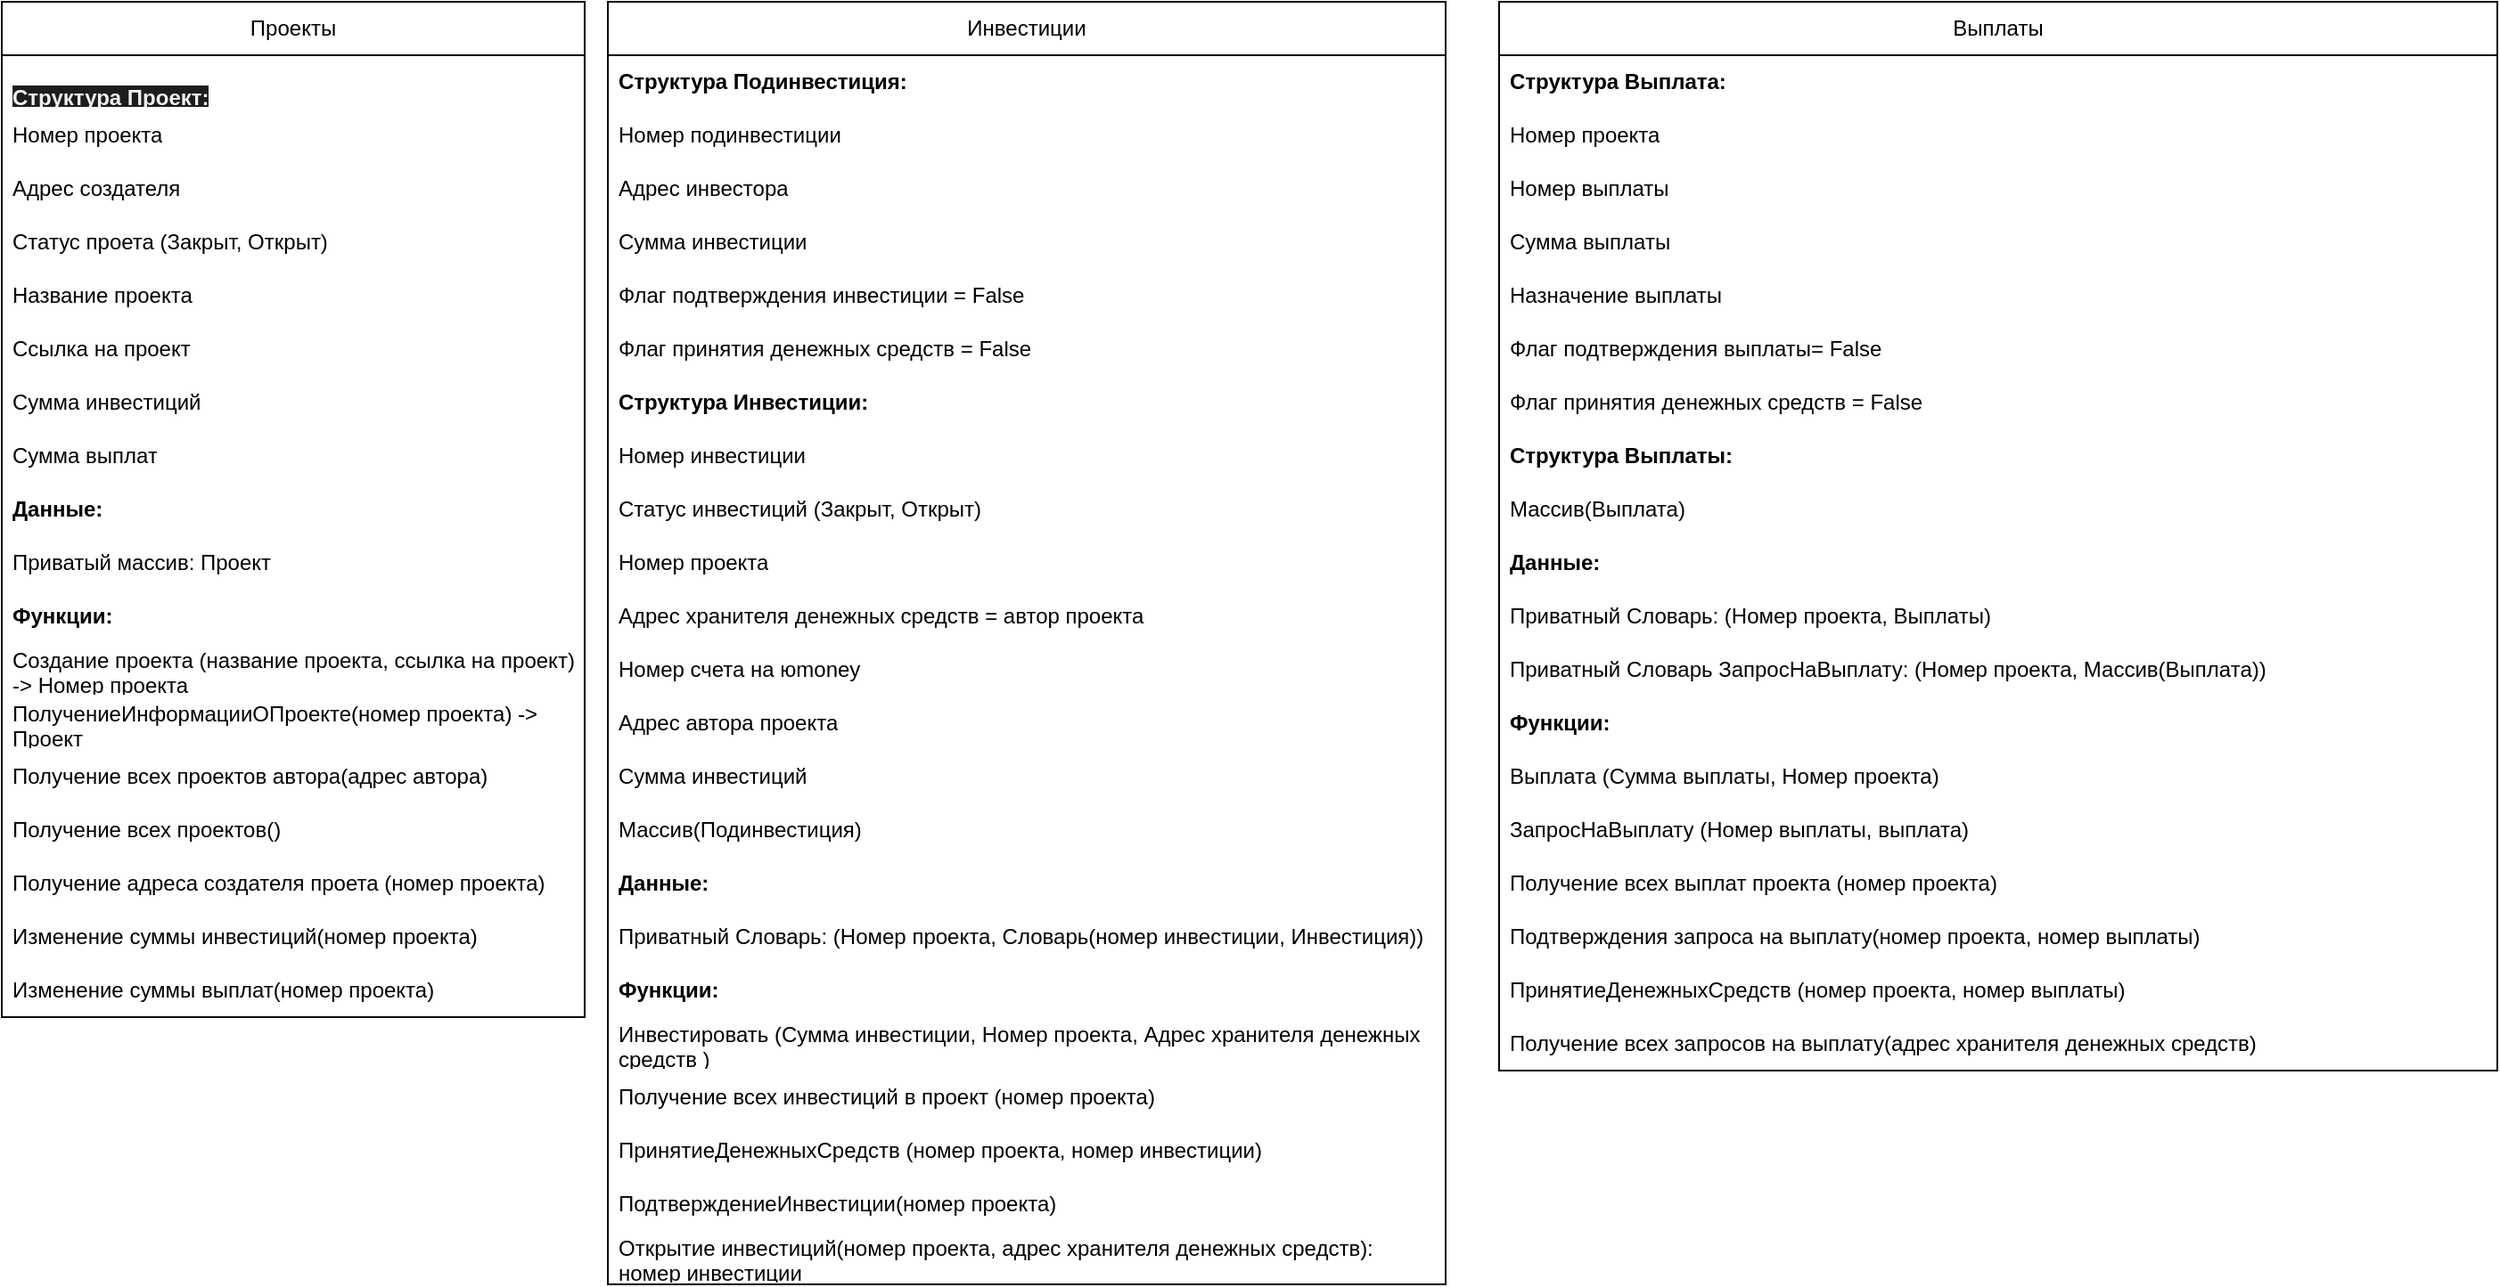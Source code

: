 <mxfile version="23.1.5" type="device">
  <diagram name="Страница — 1" id="wZLS3VO2oLWJ8G-E-Lle">
    <mxGraphModel dx="1434" dy="2005" grid="1" gridSize="10" guides="1" tooltips="1" connect="1" arrows="1" fold="1" page="1" pageScale="1" pageWidth="827" pageHeight="1169" math="0" shadow="0">
      <root>
        <mxCell id="0" />
        <mxCell id="1" parent="0" />
        <mxCell id="Vd3nlWH89oePx9E8mEOI-2" value="Проекты" style="swimlane;fontStyle=0;childLayout=stackLayout;horizontal=1;startSize=30;horizontalStack=0;resizeParent=1;resizeParentMax=0;resizeLast=0;collapsible=1;marginBottom=0;whiteSpace=wrap;html=1;" parent="1" vertex="1">
          <mxGeometry x="60" y="-1090" width="327" height="570" as="geometry" />
        </mxCell>
        <mxCell id="Vd3nlWH89oePx9E8mEOI-29" value="&lt;br&gt;&lt;b style=&quot;border-color: rgb(0, 0, 0); color: rgb(240, 240, 240); font-family: Helvetica; font-size: 12px; font-style: normal; font-variant-ligatures: normal; font-variant-caps: normal; letter-spacing: normal; orphans: 2; text-align: left; text-indent: 0px; text-transform: none; widows: 2; word-spacing: 0px; -webkit-text-stroke-width: 0px; background-color: rgb(27, 29, 30); text-decoration-thickness: initial; text-decoration-style: initial; text-decoration-color: initial;&quot;&gt;Структура Проект:&lt;/b&gt;&lt;div&gt;&lt;br&gt;&lt;/div&gt;" style="text;strokeColor=none;fillColor=none;align=left;verticalAlign=middle;spacingLeft=4;spacingRight=4;overflow=hidden;points=[[0,0.5],[1,0.5]];portConstraint=eastwest;rotatable=0;whiteSpace=wrap;html=1;" parent="Vd3nlWH89oePx9E8mEOI-2" vertex="1">
          <mxGeometry y="30" width="327" height="30" as="geometry" />
        </mxCell>
        <mxCell id="Vd3nlWH89oePx9E8mEOI-30" value="Номер проекта" style="text;strokeColor=none;fillColor=none;align=left;verticalAlign=middle;spacingLeft=4;spacingRight=4;overflow=hidden;points=[[0,0.5],[1,0.5]];portConstraint=eastwest;rotatable=0;whiteSpace=wrap;html=1;" parent="Vd3nlWH89oePx9E8mEOI-2" vertex="1">
          <mxGeometry y="60" width="327" height="30" as="geometry" />
        </mxCell>
        <mxCell id="Vd3nlWH89oePx9E8mEOI-31" value="Адрес создателя" style="text;strokeColor=none;fillColor=none;align=left;verticalAlign=middle;spacingLeft=4;spacingRight=4;overflow=hidden;points=[[0,0.5],[1,0.5]];portConstraint=eastwest;rotatable=0;whiteSpace=wrap;html=1;" parent="Vd3nlWH89oePx9E8mEOI-2" vertex="1">
          <mxGeometry y="90" width="327" height="30" as="geometry" />
        </mxCell>
        <mxCell id="Vd3nlWH89oePx9E8mEOI-32" value="Статус проета (Закрыт, Открыт)" style="text;strokeColor=none;fillColor=none;align=left;verticalAlign=middle;spacingLeft=4;spacingRight=4;overflow=hidden;points=[[0,0.5],[1,0.5]];portConstraint=eastwest;rotatable=0;whiteSpace=wrap;html=1;" parent="Vd3nlWH89oePx9E8mEOI-2" vertex="1">
          <mxGeometry y="120" width="327" height="30" as="geometry" />
        </mxCell>
        <mxCell id="c6lIFenstu8OwcUmVD7Q-1" value="Название проекта" style="text;strokeColor=none;fillColor=none;align=left;verticalAlign=middle;spacingLeft=4;spacingRight=4;overflow=hidden;points=[[0,0.5],[1,0.5]];portConstraint=eastwest;rotatable=0;whiteSpace=wrap;html=1;" parent="Vd3nlWH89oePx9E8mEOI-2" vertex="1">
          <mxGeometry y="150" width="327" height="30" as="geometry" />
        </mxCell>
        <mxCell id="Vd3nlWH89oePx9E8mEOI-34" value="Ссылка на проект" style="text;strokeColor=none;fillColor=none;align=left;verticalAlign=middle;spacingLeft=4;spacingRight=4;overflow=hidden;points=[[0,0.5],[1,0.5]];portConstraint=eastwest;rotatable=0;whiteSpace=wrap;html=1;" parent="Vd3nlWH89oePx9E8mEOI-2" vertex="1">
          <mxGeometry y="180" width="327" height="30" as="geometry" />
        </mxCell>
        <mxCell id="Vd3nlWH89oePx9E8mEOI-36" value="Сумма инвестиций" style="text;strokeColor=none;fillColor=none;align=left;verticalAlign=middle;spacingLeft=4;spacingRight=4;overflow=hidden;points=[[0,0.5],[1,0.5]];portConstraint=eastwest;rotatable=0;whiteSpace=wrap;html=1;" parent="Vd3nlWH89oePx9E8mEOI-2" vertex="1">
          <mxGeometry y="210" width="327" height="30" as="geometry" />
        </mxCell>
        <mxCell id="Vd3nlWH89oePx9E8mEOI-38" value="Сумма выплат" style="text;strokeColor=none;fillColor=none;align=left;verticalAlign=middle;spacingLeft=4;spacingRight=4;overflow=hidden;points=[[0,0.5],[1,0.5]];portConstraint=eastwest;rotatable=0;whiteSpace=wrap;html=1;" parent="Vd3nlWH89oePx9E8mEOI-2" vertex="1">
          <mxGeometry y="240" width="327" height="30" as="geometry" />
        </mxCell>
        <mxCell id="Vd3nlWH89oePx9E8mEOI-3" value="&lt;b&gt;Данные:&lt;/b&gt;" style="text;strokeColor=none;fillColor=none;align=left;verticalAlign=middle;spacingLeft=4;spacingRight=4;overflow=hidden;points=[[0,0.5],[1,0.5]];portConstraint=eastwest;rotatable=0;whiteSpace=wrap;html=1;" parent="Vd3nlWH89oePx9E8mEOI-2" vertex="1">
          <mxGeometry y="270" width="327" height="30" as="geometry" />
        </mxCell>
        <mxCell id="Vd3nlWH89oePx9E8mEOI-4" value="Приватый массив: Проект" style="text;strokeColor=none;fillColor=none;align=left;verticalAlign=middle;spacingLeft=4;spacingRight=4;overflow=hidden;points=[[0,0.5],[1,0.5]];portConstraint=eastwest;rotatable=0;whiteSpace=wrap;html=1;" parent="Vd3nlWH89oePx9E8mEOI-2" vertex="1">
          <mxGeometry y="300" width="327" height="30" as="geometry" />
        </mxCell>
        <mxCell id="Vd3nlWH89oePx9E8mEOI-5" value="&lt;b&gt;Функции:&lt;/b&gt;" style="text;strokeColor=none;fillColor=none;align=left;verticalAlign=middle;spacingLeft=4;spacingRight=4;overflow=hidden;points=[[0,0.5],[1,0.5]];portConstraint=eastwest;rotatable=0;whiteSpace=wrap;html=1;" parent="Vd3nlWH89oePx9E8mEOI-2" vertex="1">
          <mxGeometry y="330" width="327" height="30" as="geometry" />
        </mxCell>
        <mxCell id="Vd3nlWH89oePx9E8mEOI-6" value="&lt;span style=&quot;background-color: initial;&quot;&gt;Создание проекта (название проекта, ссылка на проект) -&amp;gt; Номер проекта&lt;/span&gt;" style="text;strokeColor=none;fillColor=none;align=left;verticalAlign=middle;spacingLeft=4;spacingRight=4;overflow=hidden;points=[[0,0.5],[1,0.5]];portConstraint=eastwest;rotatable=0;whiteSpace=wrap;html=1;" parent="Vd3nlWH89oePx9E8mEOI-2" vertex="1">
          <mxGeometry y="360" width="327" height="30" as="geometry" />
        </mxCell>
        <mxCell id="c6lIFenstu8OwcUmVD7Q-3" value="ПолучениеИнформацииОПроекте(номер проекта) -&amp;gt; Проект" style="text;strokeColor=none;fillColor=none;align=left;verticalAlign=middle;spacingLeft=4;spacingRight=4;overflow=hidden;points=[[0,0.5],[1,0.5]];portConstraint=eastwest;rotatable=0;whiteSpace=wrap;html=1;" parent="Vd3nlWH89oePx9E8mEOI-2" vertex="1">
          <mxGeometry y="390" width="327" height="30" as="geometry" />
        </mxCell>
        <mxCell id="Vd3nlWH89oePx9E8mEOI-33" value="Получение всех проектов автора(адрес автора)" style="text;strokeColor=none;fillColor=none;align=left;verticalAlign=middle;spacingLeft=4;spacingRight=4;overflow=hidden;points=[[0,0.5],[1,0.5]];portConstraint=eastwest;rotatable=0;whiteSpace=wrap;html=1;" parent="Vd3nlWH89oePx9E8mEOI-2" vertex="1">
          <mxGeometry y="420" width="327" height="30" as="geometry" />
        </mxCell>
        <mxCell id="Vd3nlWH89oePx9E8mEOI-35" value="Получение всех проектов()" style="text;strokeColor=none;fillColor=none;align=left;verticalAlign=middle;spacingLeft=4;spacingRight=4;overflow=hidden;points=[[0,0.5],[1,0.5]];portConstraint=eastwest;rotatable=0;whiteSpace=wrap;html=1;" parent="Vd3nlWH89oePx9E8mEOI-2" vertex="1">
          <mxGeometry y="450" width="327" height="30" as="geometry" />
        </mxCell>
        <mxCell id="Vd3nlWH89oePx9E8mEOI-18" value="Получение адреса создателя проета (номер проекта)" style="text;strokeColor=none;fillColor=none;align=left;verticalAlign=middle;spacingLeft=4;spacingRight=4;overflow=hidden;points=[[0,0.5],[1,0.5]];portConstraint=eastwest;rotatable=0;whiteSpace=wrap;html=1;" parent="Vd3nlWH89oePx9E8mEOI-2" vertex="1">
          <mxGeometry y="480" width="327" height="30" as="geometry" />
        </mxCell>
        <mxCell id="Vd3nlWH89oePx9E8mEOI-37" value="Изменение суммы инвестиций(номер проекта)" style="text;strokeColor=none;fillColor=none;align=left;verticalAlign=middle;spacingLeft=4;spacingRight=4;overflow=hidden;points=[[0,0.5],[1,0.5]];portConstraint=eastwest;rotatable=0;whiteSpace=wrap;html=1;" parent="Vd3nlWH89oePx9E8mEOI-2" vertex="1">
          <mxGeometry y="510" width="327" height="30" as="geometry" />
        </mxCell>
        <mxCell id="ba8RHm9Cu_k9JrR7JxQT-27" value="Изменение суммы выплат(номер проекта)" style="text;strokeColor=none;fillColor=none;align=left;verticalAlign=middle;spacingLeft=4;spacingRight=4;overflow=hidden;points=[[0,0.5],[1,0.5]];portConstraint=eastwest;rotatable=0;whiteSpace=wrap;html=1;" parent="Vd3nlWH89oePx9E8mEOI-2" vertex="1">
          <mxGeometry y="540" width="327" height="30" as="geometry" />
        </mxCell>
        <mxCell id="Vd3nlWH89oePx9E8mEOI-7" value="Инвестиции" style="swimlane;fontStyle=0;childLayout=stackLayout;horizontal=1;startSize=30;horizontalStack=0;resizeParent=1;resizeParentMax=0;resizeLast=0;collapsible=1;marginBottom=0;whiteSpace=wrap;html=1;" parent="1" vertex="1">
          <mxGeometry x="400" y="-1090" width="470" height="720" as="geometry" />
        </mxCell>
        <mxCell id="Vd3nlWH89oePx9E8mEOI-12" value="&lt;b&gt;Структура Подинвестиция:&lt;/b&gt;" style="text;strokeColor=none;fillColor=none;align=left;verticalAlign=middle;spacingLeft=4;spacingRight=4;overflow=hidden;points=[[0,0.5],[1,0.5]];portConstraint=eastwest;rotatable=0;whiteSpace=wrap;html=1;" parent="Vd3nlWH89oePx9E8mEOI-7" vertex="1">
          <mxGeometry y="30" width="470" height="30" as="geometry" />
        </mxCell>
        <mxCell id="Vd3nlWH89oePx9E8mEOI-24" value="Номер подинвестиции" style="text;strokeColor=none;fillColor=none;align=left;verticalAlign=middle;spacingLeft=4;spacingRight=4;overflow=hidden;points=[[0,0.5],[1,0.5]];portConstraint=eastwest;rotatable=0;whiteSpace=wrap;html=1;" parent="Vd3nlWH89oePx9E8mEOI-7" vertex="1">
          <mxGeometry y="60" width="470" height="30" as="geometry" />
        </mxCell>
        <mxCell id="Vd3nlWH89oePx9E8mEOI-13" value="Адрес инвестора" style="text;strokeColor=none;fillColor=none;align=left;verticalAlign=middle;spacingLeft=4;spacingRight=4;overflow=hidden;points=[[0,0.5],[1,0.5]];portConstraint=eastwest;rotatable=0;whiteSpace=wrap;html=1;" parent="Vd3nlWH89oePx9E8mEOI-7" vertex="1">
          <mxGeometry y="90" width="470" height="30" as="geometry" />
        </mxCell>
        <mxCell id="Vd3nlWH89oePx9E8mEOI-14" value="Сумма инвестиции" style="text;strokeColor=none;fillColor=none;align=left;verticalAlign=middle;spacingLeft=4;spacingRight=4;overflow=hidden;points=[[0,0.5],[1,0.5]];portConstraint=eastwest;rotatable=0;whiteSpace=wrap;html=1;" parent="Vd3nlWH89oePx9E8mEOI-7" vertex="1">
          <mxGeometry y="120" width="470" height="30" as="geometry" />
        </mxCell>
        <mxCell id="Vd3nlWH89oePx9E8mEOI-22" value="Флаг подтверждения инвестиции = False" style="text;strokeColor=none;fillColor=none;align=left;verticalAlign=middle;spacingLeft=4;spacingRight=4;overflow=hidden;points=[[0,0.5],[1,0.5]];portConstraint=eastwest;rotatable=0;whiteSpace=wrap;html=1;" parent="Vd3nlWH89oePx9E8mEOI-7" vertex="1">
          <mxGeometry y="150" width="470" height="30" as="geometry" />
        </mxCell>
        <mxCell id="Vd3nlWH89oePx9E8mEOI-23" value="Флаг принятия денежных средств = False" style="text;strokeColor=none;fillColor=none;align=left;verticalAlign=middle;spacingLeft=4;spacingRight=4;overflow=hidden;points=[[0,0.5],[1,0.5]];portConstraint=eastwest;rotatable=0;whiteSpace=wrap;html=1;" parent="Vd3nlWH89oePx9E8mEOI-7" vertex="1">
          <mxGeometry y="180" width="470" height="30" as="geometry" />
        </mxCell>
        <mxCell id="ba8RHm9Cu_k9JrR7JxQT-17" value="&lt;b&gt;Структура Инвестиции:&lt;/b&gt;" style="text;strokeColor=none;fillColor=none;align=left;verticalAlign=middle;spacingLeft=4;spacingRight=4;overflow=hidden;points=[[0,0.5],[1,0.5]];portConstraint=eastwest;rotatable=0;whiteSpace=wrap;html=1;" parent="Vd3nlWH89oePx9E8mEOI-7" vertex="1">
          <mxGeometry y="210" width="470" height="30" as="geometry" />
        </mxCell>
        <mxCell id="QPjrhK9Icks2y62qWZJQ-2" value="Номер инвестиции" style="text;strokeColor=none;fillColor=none;align=left;verticalAlign=middle;spacingLeft=4;spacingRight=4;overflow=hidden;points=[[0,0.5],[1,0.5]];portConstraint=eastwest;rotatable=0;whiteSpace=wrap;html=1;" parent="Vd3nlWH89oePx9E8mEOI-7" vertex="1">
          <mxGeometry y="240" width="470" height="30" as="geometry" />
        </mxCell>
        <mxCell id="QPjrhK9Icks2y62qWZJQ-3" value="Статус инвестиций (Закрыт, Открыт)" style="text;strokeColor=none;fillColor=none;align=left;verticalAlign=middle;spacingLeft=4;spacingRight=4;overflow=hidden;points=[[0,0.5],[1,0.5]];portConstraint=eastwest;rotatable=0;whiteSpace=wrap;html=1;" parent="Vd3nlWH89oePx9E8mEOI-7" vertex="1">
          <mxGeometry y="270" width="470" height="30" as="geometry" />
        </mxCell>
        <mxCell id="c6lIFenstu8OwcUmVD7Q-5" value="Номер проекта" style="text;strokeColor=none;fillColor=none;align=left;verticalAlign=middle;spacingLeft=4;spacingRight=4;overflow=hidden;points=[[0,0.5],[1,0.5]];portConstraint=eastwest;rotatable=0;whiteSpace=wrap;html=1;" parent="Vd3nlWH89oePx9E8mEOI-7" vertex="1">
          <mxGeometry y="300" width="470" height="30" as="geometry" />
        </mxCell>
        <mxCell id="ba8RHm9Cu_k9JrR7JxQT-20" value="Адрес хранителя денежных средств = автор проекта" style="text;strokeColor=none;fillColor=none;align=left;verticalAlign=middle;spacingLeft=4;spacingRight=4;overflow=hidden;points=[[0,0.5],[1,0.5]];portConstraint=eastwest;rotatable=0;whiteSpace=wrap;html=1;" parent="Vd3nlWH89oePx9E8mEOI-7" vertex="1">
          <mxGeometry y="330" width="470" height="30" as="geometry" />
        </mxCell>
        <mxCell id="84BJvYzmhRzAOkDvpAU8-2" value="Номер счета на юmoney" style="text;strokeColor=none;fillColor=none;align=left;verticalAlign=middle;spacingLeft=4;spacingRight=4;overflow=hidden;points=[[0,0.5],[1,0.5]];portConstraint=eastwest;rotatable=0;whiteSpace=wrap;html=1;" vertex="1" parent="Vd3nlWH89oePx9E8mEOI-7">
          <mxGeometry y="360" width="470" height="30" as="geometry" />
        </mxCell>
        <mxCell id="ba8RHm9Cu_k9JrR7JxQT-22" value="Адрес автора проекта" style="text;strokeColor=none;fillColor=none;align=left;verticalAlign=middle;spacingLeft=4;spacingRight=4;overflow=hidden;points=[[0,0.5],[1,0.5]];portConstraint=eastwest;rotatable=0;whiteSpace=wrap;html=1;" parent="Vd3nlWH89oePx9E8mEOI-7" vertex="1">
          <mxGeometry y="390" width="470" height="30" as="geometry" />
        </mxCell>
        <mxCell id="ba8RHm9Cu_k9JrR7JxQT-23" value="Сумма инвестиций" style="text;strokeColor=none;fillColor=none;align=left;verticalAlign=middle;spacingLeft=4;spacingRight=4;overflow=hidden;points=[[0,0.5],[1,0.5]];portConstraint=eastwest;rotatable=0;whiteSpace=wrap;html=1;" parent="Vd3nlWH89oePx9E8mEOI-7" vertex="1">
          <mxGeometry y="420" width="470" height="30" as="geometry" />
        </mxCell>
        <mxCell id="ba8RHm9Cu_k9JrR7JxQT-19" value="Массив(Подинвестиция)" style="text;strokeColor=none;fillColor=none;align=left;verticalAlign=middle;spacingLeft=4;spacingRight=4;overflow=hidden;points=[[0,0.5],[1,0.5]];portConstraint=eastwest;rotatable=0;whiteSpace=wrap;html=1;" parent="Vd3nlWH89oePx9E8mEOI-7" vertex="1">
          <mxGeometry y="450" width="470" height="30" as="geometry" />
        </mxCell>
        <mxCell id="Vd3nlWH89oePx9E8mEOI-8" value="&lt;b&gt;Данные:&lt;/b&gt;" style="text;strokeColor=none;fillColor=none;align=left;verticalAlign=middle;spacingLeft=4;spacingRight=4;overflow=hidden;points=[[0,0.5],[1,0.5]];portConstraint=eastwest;rotatable=0;whiteSpace=wrap;html=1;" parent="Vd3nlWH89oePx9E8mEOI-7" vertex="1">
          <mxGeometry y="480" width="470" height="30" as="geometry" />
        </mxCell>
        <mxCell id="Vd3nlWH89oePx9E8mEOI-9" value="Приватный Словарь: (Номер проекта, Словарь(номер инвестиции, Инвестиция))" style="text;strokeColor=none;fillColor=none;align=left;verticalAlign=middle;spacingLeft=4;spacingRight=4;overflow=hidden;points=[[0,0.5],[1,0.5]];portConstraint=eastwest;rotatable=0;whiteSpace=wrap;html=1;" parent="Vd3nlWH89oePx9E8mEOI-7" vertex="1">
          <mxGeometry y="510" width="470" height="30" as="geometry" />
        </mxCell>
        <mxCell id="Vd3nlWH89oePx9E8mEOI-10" value="&lt;b&gt;Функции:&lt;/b&gt;" style="text;strokeColor=none;fillColor=none;align=left;verticalAlign=middle;spacingLeft=4;spacingRight=4;overflow=hidden;points=[[0,0.5],[1,0.5]];portConstraint=eastwest;rotatable=0;whiteSpace=wrap;html=1;" parent="Vd3nlWH89oePx9E8mEOI-7" vertex="1">
          <mxGeometry y="540" width="470" height="30" as="geometry" />
        </mxCell>
        <mxCell id="Vd3nlWH89oePx9E8mEOI-11" value="&lt;span style=&quot;background-color: initial;&quot;&gt;Инвестировать (Сумма инвестиции, Номер проекта, Адрес хранителя денежных средств )&lt;/span&gt;" style="text;strokeColor=none;fillColor=none;align=left;verticalAlign=middle;spacingLeft=4;spacingRight=4;overflow=hidden;points=[[0,0.5],[1,0.5]];portConstraint=eastwest;rotatable=0;whiteSpace=wrap;html=1;" parent="Vd3nlWH89oePx9E8mEOI-7" vertex="1">
          <mxGeometry y="570" width="470" height="30" as="geometry" />
        </mxCell>
        <mxCell id="Vd3nlWH89oePx9E8mEOI-17" value="Получение всех инвестиций в проект (номер проекта)" style="text;strokeColor=none;fillColor=none;align=left;verticalAlign=middle;spacingLeft=4;spacingRight=4;overflow=hidden;points=[[0,0.5],[1,0.5]];portConstraint=eastwest;rotatable=0;whiteSpace=wrap;html=1;" parent="Vd3nlWH89oePx9E8mEOI-7" vertex="1">
          <mxGeometry y="600" width="470" height="30" as="geometry" />
        </mxCell>
        <mxCell id="Vd3nlWH89oePx9E8mEOI-20" value="ПринятиеДенежныхСредств (номер проекта, номер инвестиции)" style="text;strokeColor=none;fillColor=none;align=left;verticalAlign=middle;spacingLeft=4;spacingRight=4;overflow=hidden;points=[[0,0.5],[1,0.5]];portConstraint=eastwest;rotatable=0;whiteSpace=wrap;html=1;" parent="Vd3nlWH89oePx9E8mEOI-7" vertex="1">
          <mxGeometry y="630" width="470" height="30" as="geometry" />
        </mxCell>
        <mxCell id="Vd3nlWH89oePx9E8mEOI-25" value="ПодтверждениеИнвестиции(номер проекта)" style="text;strokeColor=none;fillColor=none;align=left;verticalAlign=middle;spacingLeft=4;spacingRight=4;overflow=hidden;points=[[0,0.5],[1,0.5]];portConstraint=eastwest;rotatable=0;whiteSpace=wrap;html=1;" parent="Vd3nlWH89oePx9E8mEOI-7" vertex="1">
          <mxGeometry y="660" width="470" height="30" as="geometry" />
        </mxCell>
        <mxCell id="QPjrhK9Icks2y62qWZJQ-1" value="Открытие инвестиций(номер проекта, адрес хранителя денежных средств): номер инвестиции" style="text;strokeColor=none;fillColor=none;align=left;verticalAlign=middle;spacingLeft=4;spacingRight=4;overflow=hidden;points=[[0,0.5],[1,0.5]];portConstraint=eastwest;rotatable=0;whiteSpace=wrap;html=1;" parent="Vd3nlWH89oePx9E8mEOI-7" vertex="1">
          <mxGeometry y="690" width="470" height="30" as="geometry" />
        </mxCell>
        <mxCell id="Vd3nlWH89oePx9E8mEOI-16" style="text;strokeColor=none;fillColor=none;align=left;verticalAlign=middle;spacingLeft=4;spacingRight=4;overflow=hidden;points=[[0,0.5],[1,0.5]];portConstraint=eastwest;rotatable=0;whiteSpace=wrap;html=1;" parent="1" vertex="1">
          <mxGeometry x="480" y="-940" width="327" height="30" as="geometry" />
        </mxCell>
        <mxCell id="ba8RHm9Cu_k9JrR7JxQT-1" value="Выплаты" style="swimlane;fontStyle=0;childLayout=stackLayout;horizontal=1;startSize=30;horizontalStack=0;resizeParent=1;resizeParentMax=0;resizeLast=0;collapsible=1;marginBottom=0;whiteSpace=wrap;html=1;" parent="1" vertex="1">
          <mxGeometry x="900" y="-1090" width="560" height="600" as="geometry" />
        </mxCell>
        <mxCell id="ba8RHm9Cu_k9JrR7JxQT-2" value="&lt;b&gt;Структура Выплата:&lt;/b&gt;" style="text;strokeColor=none;fillColor=none;align=left;verticalAlign=middle;spacingLeft=4;spacingRight=4;overflow=hidden;points=[[0,0.5],[1,0.5]];portConstraint=eastwest;rotatable=0;whiteSpace=wrap;html=1;" parent="ba8RHm9Cu_k9JrR7JxQT-1" vertex="1">
          <mxGeometry y="30" width="560" height="30" as="geometry" />
        </mxCell>
        <mxCell id="ba8RHm9Cu_k9JrR7JxQT-31" value="Номер проекта" style="text;strokeColor=none;fillColor=none;align=left;verticalAlign=middle;spacingLeft=4;spacingRight=4;overflow=hidden;points=[[0,0.5],[1,0.5]];portConstraint=eastwest;rotatable=0;whiteSpace=wrap;html=1;" parent="ba8RHm9Cu_k9JrR7JxQT-1" vertex="1">
          <mxGeometry y="60" width="560" height="30" as="geometry" />
        </mxCell>
        <mxCell id="ba8RHm9Cu_k9JrR7JxQT-3" value="Номер выплаты" style="text;strokeColor=none;fillColor=none;align=left;verticalAlign=middle;spacingLeft=4;spacingRight=4;overflow=hidden;points=[[0,0.5],[1,0.5]];portConstraint=eastwest;rotatable=0;whiteSpace=wrap;html=1;" parent="ba8RHm9Cu_k9JrR7JxQT-1" vertex="1">
          <mxGeometry y="90" width="560" height="30" as="geometry" />
        </mxCell>
        <mxCell id="ba8RHm9Cu_k9JrR7JxQT-4" value="Сумма выплаты" style="text;strokeColor=none;fillColor=none;align=left;verticalAlign=middle;spacingLeft=4;spacingRight=4;overflow=hidden;points=[[0,0.5],[1,0.5]];portConstraint=eastwest;rotatable=0;whiteSpace=wrap;html=1;" parent="ba8RHm9Cu_k9JrR7JxQT-1" vertex="1">
          <mxGeometry y="120" width="560" height="30" as="geometry" />
        </mxCell>
        <mxCell id="ba8RHm9Cu_k9JrR7JxQT-5" value="Назначение выплаты" style="text;strokeColor=none;fillColor=none;align=left;verticalAlign=middle;spacingLeft=4;spacingRight=4;overflow=hidden;points=[[0,0.5],[1,0.5]];portConstraint=eastwest;rotatable=0;whiteSpace=wrap;html=1;" parent="ba8RHm9Cu_k9JrR7JxQT-1" vertex="1">
          <mxGeometry y="150" width="560" height="30" as="geometry" />
        </mxCell>
        <mxCell id="ba8RHm9Cu_k9JrR7JxQT-8" value="Флаг подтверждения выплаты= False" style="text;strokeColor=none;fillColor=none;align=left;verticalAlign=middle;spacingLeft=4;spacingRight=4;overflow=hidden;points=[[0,0.5],[1,0.5]];portConstraint=eastwest;rotatable=0;whiteSpace=wrap;html=1;" parent="ba8RHm9Cu_k9JrR7JxQT-1" vertex="1">
          <mxGeometry y="180" width="560" height="30" as="geometry" />
        </mxCell>
        <mxCell id="ba8RHm9Cu_k9JrR7JxQT-9" value="Флаг принятия денежных средств = False" style="text;strokeColor=none;fillColor=none;align=left;verticalAlign=middle;spacingLeft=4;spacingRight=4;overflow=hidden;points=[[0,0.5],[1,0.5]];portConstraint=eastwest;rotatable=0;whiteSpace=wrap;html=1;" parent="ba8RHm9Cu_k9JrR7JxQT-1" vertex="1">
          <mxGeometry y="210" width="560" height="30" as="geometry" />
        </mxCell>
        <mxCell id="ba8RHm9Cu_k9JrR7JxQT-24" value="&lt;b&gt;Структура Выплаты:&lt;/b&gt;" style="text;strokeColor=none;fillColor=none;align=left;verticalAlign=middle;spacingLeft=4;spacingRight=4;overflow=hidden;points=[[0,0.5],[1,0.5]];portConstraint=eastwest;rotatable=0;whiteSpace=wrap;html=1;" parent="ba8RHm9Cu_k9JrR7JxQT-1" vertex="1">
          <mxGeometry y="240" width="560" height="30" as="geometry" />
        </mxCell>
        <mxCell id="ba8RHm9Cu_k9JrR7JxQT-25" value="Массив(Выплата)" style="text;strokeColor=none;fillColor=none;align=left;verticalAlign=middle;spacingLeft=4;spacingRight=4;overflow=hidden;points=[[0,0.5],[1,0.5]];portConstraint=eastwest;rotatable=0;whiteSpace=wrap;html=1;" parent="ba8RHm9Cu_k9JrR7JxQT-1" vertex="1">
          <mxGeometry y="270" width="560" height="30" as="geometry" />
        </mxCell>
        <mxCell id="ba8RHm9Cu_k9JrR7JxQT-10" value="&lt;b&gt;Данные:&lt;/b&gt;" style="text;strokeColor=none;fillColor=none;align=left;verticalAlign=middle;spacingLeft=4;spacingRight=4;overflow=hidden;points=[[0,0.5],[1,0.5]];portConstraint=eastwest;rotatable=0;whiteSpace=wrap;html=1;" parent="ba8RHm9Cu_k9JrR7JxQT-1" vertex="1">
          <mxGeometry y="300" width="560" height="30" as="geometry" />
        </mxCell>
        <mxCell id="ba8RHm9Cu_k9JrR7JxQT-11" value="Приватный Словарь: (Номер проекта, Выплаты)" style="text;strokeColor=none;fillColor=none;align=left;verticalAlign=middle;spacingLeft=4;spacingRight=4;overflow=hidden;points=[[0,0.5],[1,0.5]];portConstraint=eastwest;rotatable=0;whiteSpace=wrap;html=1;" parent="ba8RHm9Cu_k9JrR7JxQT-1" vertex="1">
          <mxGeometry y="330" width="560" height="30" as="geometry" />
        </mxCell>
        <mxCell id="ba8RHm9Cu_k9JrR7JxQT-29" value="Приватный Словарь ЗапросНаВыплату: (Номер проекта, Массив(Выплата))" style="text;strokeColor=none;fillColor=none;align=left;verticalAlign=middle;spacingLeft=4;spacingRight=4;overflow=hidden;points=[[0,0.5],[1,0.5]];portConstraint=eastwest;rotatable=0;whiteSpace=wrap;html=1;" parent="ba8RHm9Cu_k9JrR7JxQT-1" vertex="1">
          <mxGeometry y="360" width="560" height="30" as="geometry" />
        </mxCell>
        <mxCell id="ba8RHm9Cu_k9JrR7JxQT-12" value="&lt;b&gt;Функции:&lt;/b&gt;" style="text;strokeColor=none;fillColor=none;align=left;verticalAlign=middle;spacingLeft=4;spacingRight=4;overflow=hidden;points=[[0,0.5],[1,0.5]];portConstraint=eastwest;rotatable=0;whiteSpace=wrap;html=1;" parent="ba8RHm9Cu_k9JrR7JxQT-1" vertex="1">
          <mxGeometry y="390" width="560" height="30" as="geometry" />
        </mxCell>
        <mxCell id="ba8RHm9Cu_k9JrR7JxQT-13" value="&lt;span style=&quot;background-color: initial;&quot;&gt;Выплата (Сумма выплаты, Номер проекта)&lt;/span&gt;" style="text;strokeColor=none;fillColor=none;align=left;verticalAlign=middle;spacingLeft=4;spacingRight=4;overflow=hidden;points=[[0,0.5],[1,0.5]];portConstraint=eastwest;rotatable=0;whiteSpace=wrap;html=1;" parent="ba8RHm9Cu_k9JrR7JxQT-1" vertex="1">
          <mxGeometry y="420" width="560" height="30" as="geometry" />
        </mxCell>
        <mxCell id="ba8RHm9Cu_k9JrR7JxQT-26" value="&lt;div&gt;ЗапросНаВыплату (Номер выплаты, выплата)&lt;/div&gt;" style="text;strokeColor=none;fillColor=none;align=left;verticalAlign=middle;spacingLeft=4;spacingRight=4;overflow=hidden;points=[[0,0.5],[1,0.5]];portConstraint=eastwest;rotatable=0;whiteSpace=wrap;html=1;" parent="ba8RHm9Cu_k9JrR7JxQT-1" vertex="1">
          <mxGeometry y="450" width="560" height="30" as="geometry" />
        </mxCell>
        <mxCell id="ba8RHm9Cu_k9JrR7JxQT-14" value="Получение всех выплат проекта (номер проекта)" style="text;strokeColor=none;fillColor=none;align=left;verticalAlign=middle;spacingLeft=4;spacingRight=4;overflow=hidden;points=[[0,0.5],[1,0.5]];portConstraint=eastwest;rotatable=0;whiteSpace=wrap;html=1;" parent="ba8RHm9Cu_k9JrR7JxQT-1" vertex="1">
          <mxGeometry y="480" width="560" height="30" as="geometry" />
        </mxCell>
        <mxCell id="ba8RHm9Cu_k9JrR7JxQT-15" value="Подтверждения запроса на выплату(номер проекта, номер выплаты)" style="text;strokeColor=none;fillColor=none;align=left;verticalAlign=middle;spacingLeft=4;spacingRight=4;overflow=hidden;points=[[0,0.5],[1,0.5]];portConstraint=eastwest;rotatable=0;whiteSpace=wrap;html=1;" parent="ba8RHm9Cu_k9JrR7JxQT-1" vertex="1">
          <mxGeometry y="510" width="560" height="30" as="geometry" />
        </mxCell>
        <mxCell id="ba8RHm9Cu_k9JrR7JxQT-30" value="ПринятиеДенежныхСредств (номер проекта, номер выплаты)" style="text;strokeColor=none;fillColor=none;align=left;verticalAlign=middle;spacingLeft=4;spacingRight=4;overflow=hidden;points=[[0,0.5],[1,0.5]];portConstraint=eastwest;rotatable=0;whiteSpace=wrap;html=1;" parent="ba8RHm9Cu_k9JrR7JxQT-1" vertex="1">
          <mxGeometry y="540" width="560" height="30" as="geometry" />
        </mxCell>
        <mxCell id="ba8RHm9Cu_k9JrR7JxQT-16" value="Получение всех запросов на выплату(адрес хранителя денежных средств)" style="text;strokeColor=none;fillColor=none;align=left;verticalAlign=middle;spacingLeft=4;spacingRight=4;overflow=hidden;points=[[0,0.5],[1,0.5]];portConstraint=eastwest;rotatable=0;whiteSpace=wrap;html=1;" parent="ba8RHm9Cu_k9JrR7JxQT-1" vertex="1">
          <mxGeometry y="570" width="560" height="30" as="geometry" />
        </mxCell>
      </root>
    </mxGraphModel>
  </diagram>
</mxfile>
